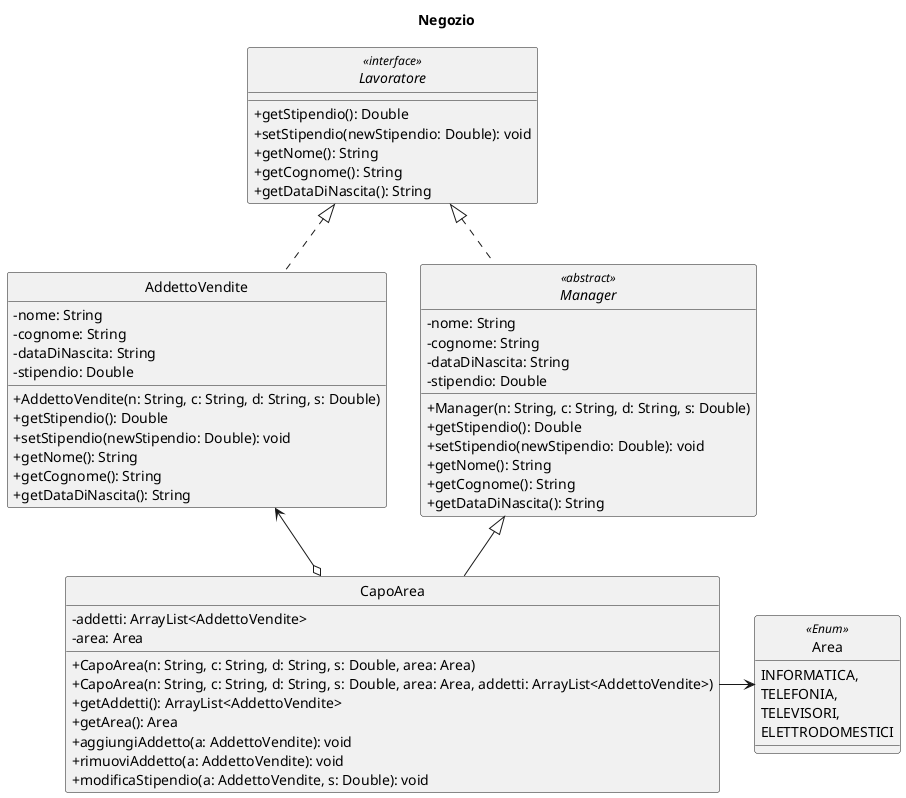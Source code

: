 ' PlantUML: tool per la generazione di UML (.png) in modo testuale
' supporta diversi diagrammi UML 
' (es. diagramma delle classi, di sequenza...)
' esempio file class_diagram.puml per generare UML a destra
' download (jar): http://plantuml.com/download
' documentazione: http://plantuml.com/class-diagram
' estensione per VS Code (PlantUML): https://marketplace.visualstudio.com/items?itemName=jebbs.plantuml
' (premi ALT-D per aprire la preview in VS Code)

@startuml negozio

' START STYLE
skinparam {
	'monochrome true
	'shadowing false
	'classBackgroundColor white
	'noteBackgroundColor white
	classAttributeIconSize 0
	'linetype polyline
	'linetype ortho
}
hide circle
' END STYLE

title Negozio

interface Lavoratore << interface >>{
	+ getStipendio(): Double
	+ setStipendio(newStipendio: Double): void
	+ getNome(): String
	+ getCognome(): String
	+ getDataDiNascita(): String
}

abstract class Manager << abstract >>{
    - nome: String
    - cognome: String
    - dataDiNascita: String
    - stipendio: Double
    + Manager(n: String, c: String, d: String, s: Double)
	+ getStipendio(): Double
	+ setStipendio(newStipendio: Double): void
	+ getNome(): String
    +getCognome(): String
    +getDataDiNascita(): String
}

class CapoArea {
    - addetti: ArrayList<AddettoVendite>
    - area: Area
    + CapoArea(n: String, c: String, d: String, s: Double, area: Area)
    + CapoArea(n: String, c: String, d: String, s: Double, area: Area, addetti: ArrayList<AddettoVendite>)
    + getAddetti(): ArrayList<AddettoVendite>
    + getArea(): Area
    + aggiungiAddetto(a: AddettoVendite): void
    + rimuoviAddetto(a: AddettoVendite): void
    + modificaStipendio(a: AddettoVendite, s: Double): void
}

class AddettoVendite {
    - nome: String
    - cognome: String
    - dataDiNascita: String
    - stipendio: Double
    + AddettoVendite(n: String, c: String, d: String, s: Double)
    + getStipendio(): Double
    + setStipendio(newStipendio: Double): void
    + getNome(): String
    + getCognome(): String
    + getDataDiNascita(): String
}

enum Area <<Enum>> {
    INFORMATICA,
    TELEFONIA,
    TELEVISORI,
    ELETTRODOMESTICI
}


' definisco le relazioni
Lavoratore <|.down. Manager
Lavoratore <|.down. AddettoVendite
Manager <|-down- CapoArea
AddettoVendite <-right-o CapoArea
CapoArea -right-> Area
@enduml